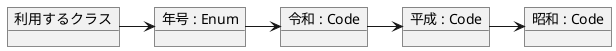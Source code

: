 @startuml

object "利用するクラス" as others
object "年号 : Enum" as nengo
object "令和 : Code" as reiwa
object "平成 : Code" as heisei
object "昭和 : Code" as showa

others -> nengo
nengo -> reiwa
reiwa -> heisei
heisei ->showa


@enduml